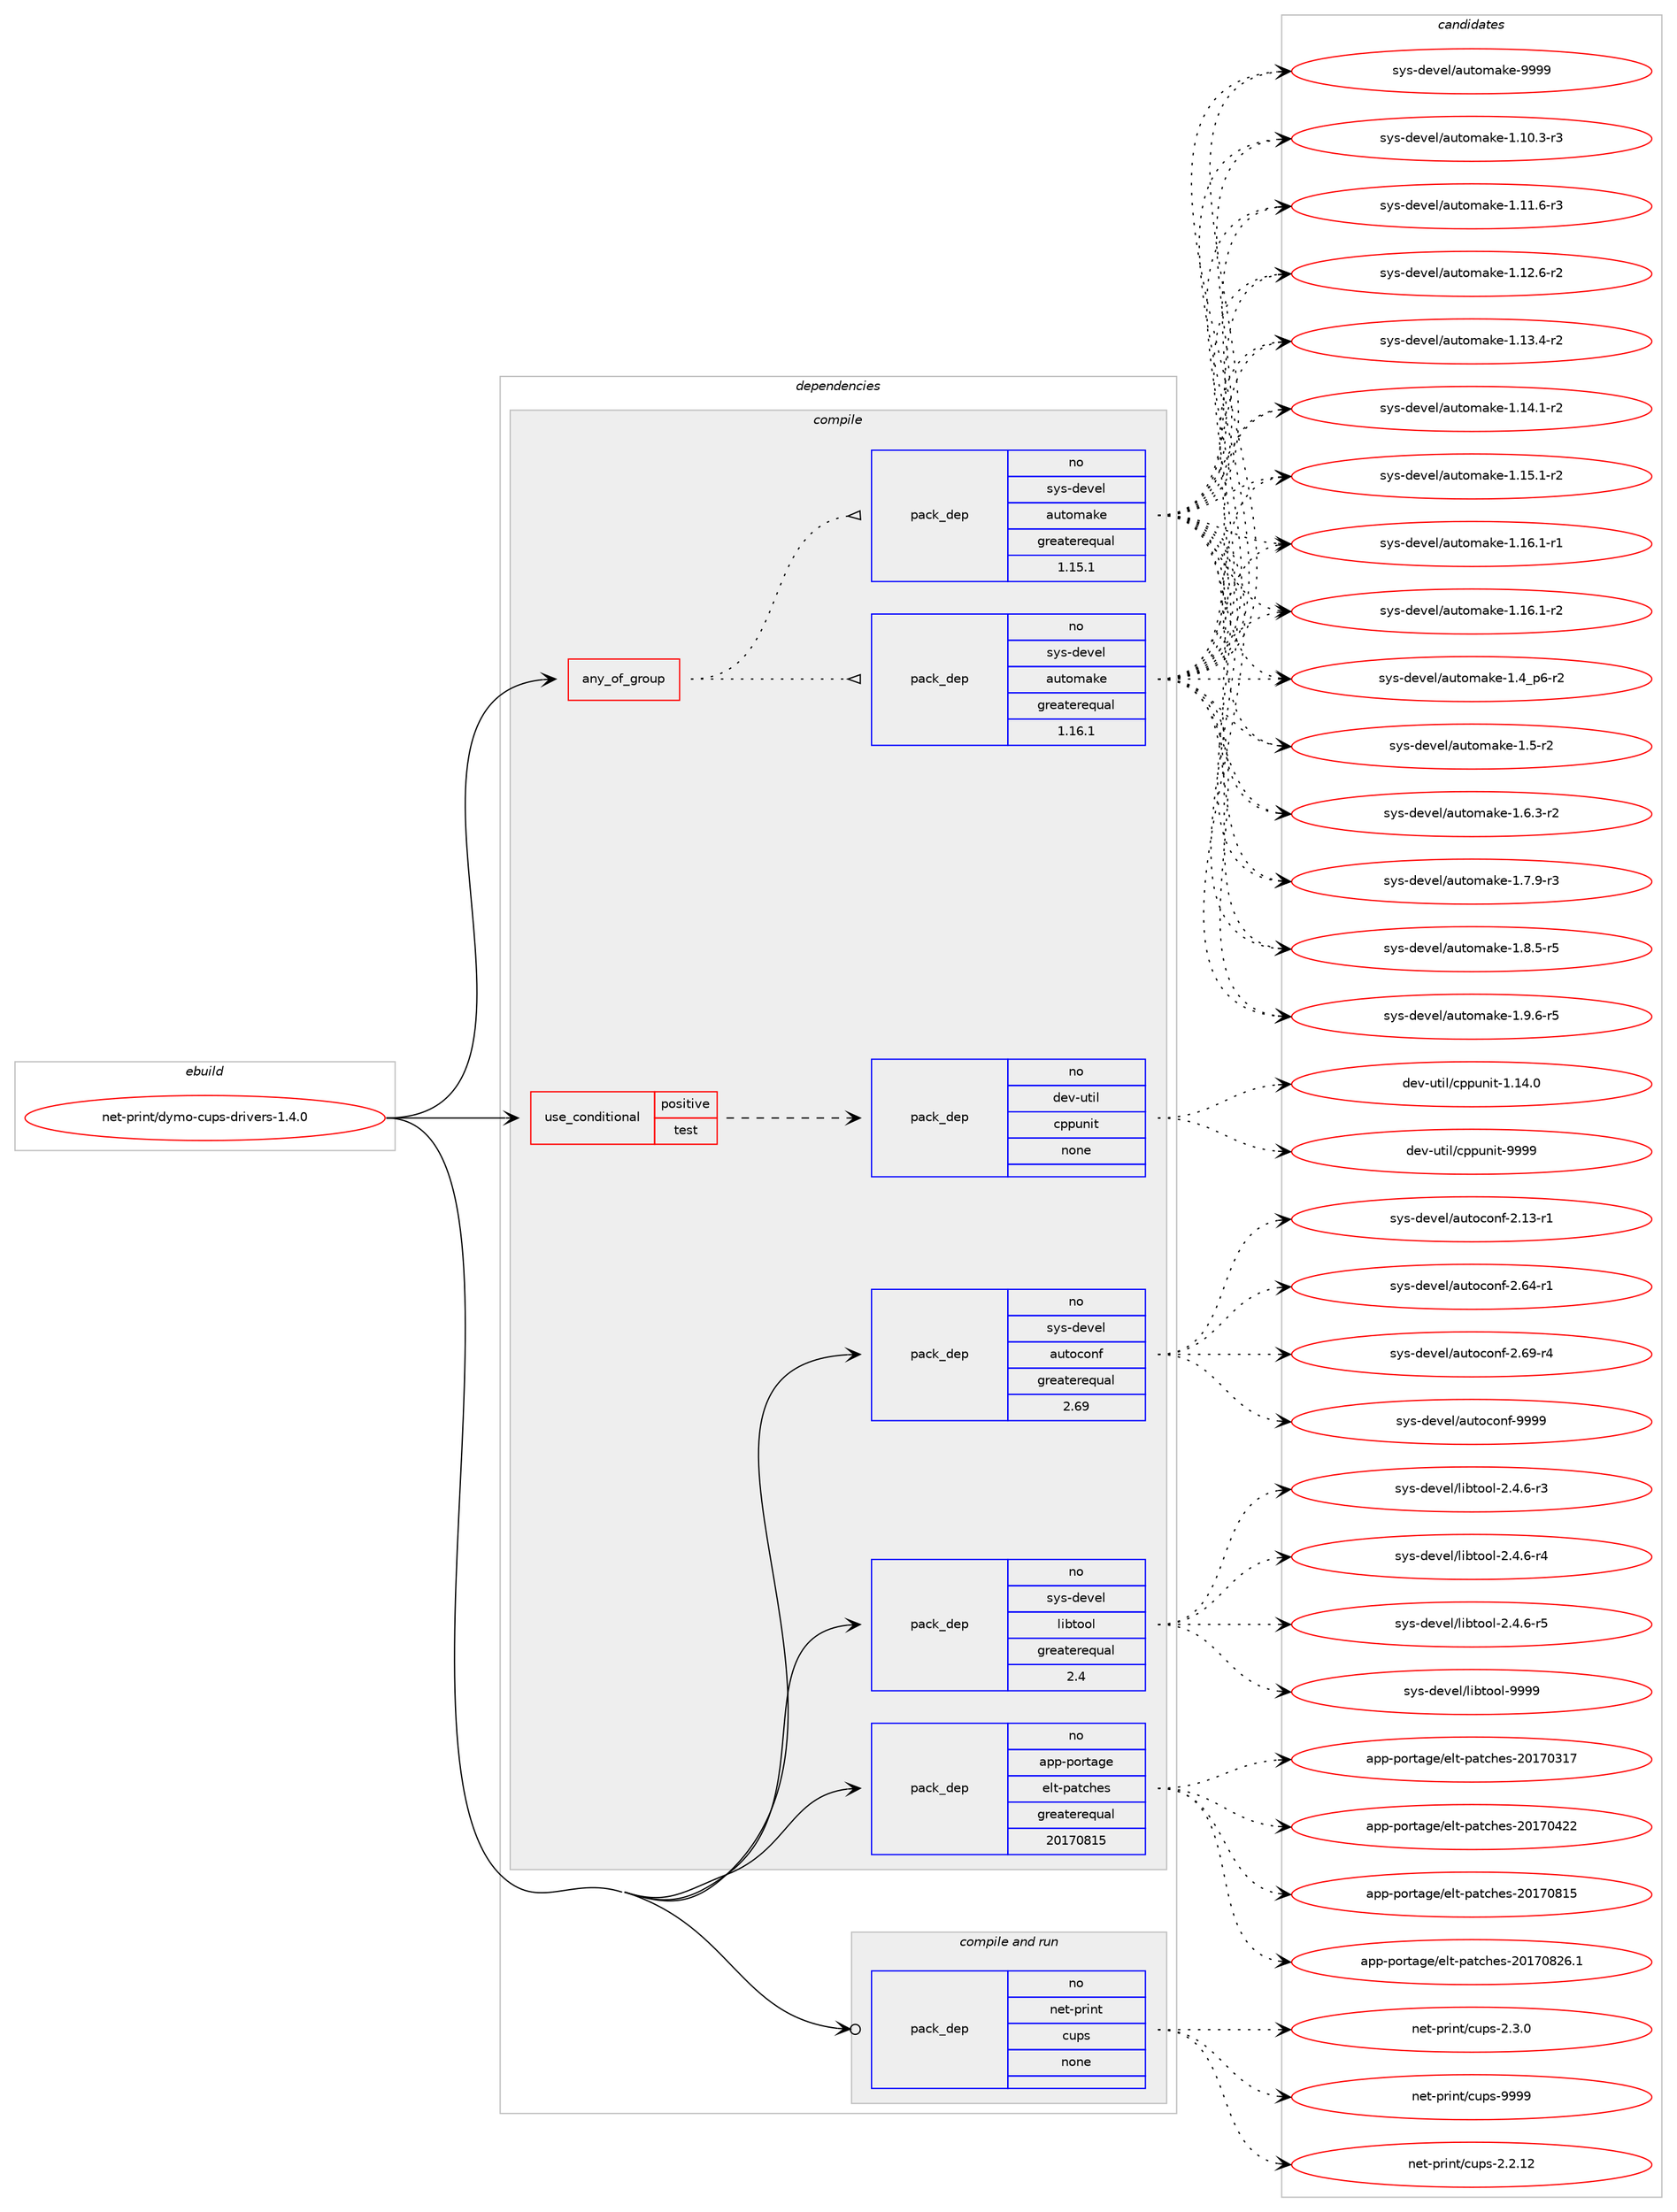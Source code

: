 digraph prolog {

# *************
# Graph options
# *************

newrank=true;
concentrate=true;
compound=true;
graph [rankdir=LR,fontname=Helvetica,fontsize=10,ranksep=1.5];#, ranksep=2.5, nodesep=0.2];
edge  [arrowhead=vee];
node  [fontname=Helvetica,fontsize=10];

# **********
# The ebuild
# **********

subgraph cluster_leftcol {
color=gray;
rank=same;
label=<<i>ebuild</i>>;
id [label="net-print/dymo-cups-drivers-1.4.0", color=red, width=4, href="../net-print/dymo-cups-drivers-1.4.0.svg"];
}

# ****************
# The dependencies
# ****************

subgraph cluster_midcol {
color=gray;
label=<<i>dependencies</i>>;
subgraph cluster_compile {
fillcolor="#eeeeee";
style=filled;
label=<<i>compile</i>>;
subgraph any14344 {
dependency841499 [label=<<TABLE BORDER="0" CELLBORDER="1" CELLSPACING="0" CELLPADDING="4"><TR><TD CELLPADDING="10">any_of_group</TD></TR></TABLE>>, shape=none, color=red];subgraph pack621542 {
dependency841500 [label=<<TABLE BORDER="0" CELLBORDER="1" CELLSPACING="0" CELLPADDING="4" WIDTH="220"><TR><TD ROWSPAN="6" CELLPADDING="30">pack_dep</TD></TR><TR><TD WIDTH="110">no</TD></TR><TR><TD>sys-devel</TD></TR><TR><TD>automake</TD></TR><TR><TD>greaterequal</TD></TR><TR><TD>1.16.1</TD></TR></TABLE>>, shape=none, color=blue];
}
dependency841499:e -> dependency841500:w [weight=20,style="dotted",arrowhead="oinv"];
subgraph pack621543 {
dependency841501 [label=<<TABLE BORDER="0" CELLBORDER="1" CELLSPACING="0" CELLPADDING="4" WIDTH="220"><TR><TD ROWSPAN="6" CELLPADDING="30">pack_dep</TD></TR><TR><TD WIDTH="110">no</TD></TR><TR><TD>sys-devel</TD></TR><TR><TD>automake</TD></TR><TR><TD>greaterequal</TD></TR><TR><TD>1.15.1</TD></TR></TABLE>>, shape=none, color=blue];
}
dependency841499:e -> dependency841501:w [weight=20,style="dotted",arrowhead="oinv"];
}
id:e -> dependency841499:w [weight=20,style="solid",arrowhead="vee"];
subgraph cond205115 {
dependency841502 [label=<<TABLE BORDER="0" CELLBORDER="1" CELLSPACING="0" CELLPADDING="4"><TR><TD ROWSPAN="3" CELLPADDING="10">use_conditional</TD></TR><TR><TD>positive</TD></TR><TR><TD>test</TD></TR></TABLE>>, shape=none, color=red];
subgraph pack621544 {
dependency841503 [label=<<TABLE BORDER="0" CELLBORDER="1" CELLSPACING="0" CELLPADDING="4" WIDTH="220"><TR><TD ROWSPAN="6" CELLPADDING="30">pack_dep</TD></TR><TR><TD WIDTH="110">no</TD></TR><TR><TD>dev-util</TD></TR><TR><TD>cppunit</TD></TR><TR><TD>none</TD></TR><TR><TD></TD></TR></TABLE>>, shape=none, color=blue];
}
dependency841502:e -> dependency841503:w [weight=20,style="dashed",arrowhead="vee"];
}
id:e -> dependency841502:w [weight=20,style="solid",arrowhead="vee"];
subgraph pack621545 {
dependency841504 [label=<<TABLE BORDER="0" CELLBORDER="1" CELLSPACING="0" CELLPADDING="4" WIDTH="220"><TR><TD ROWSPAN="6" CELLPADDING="30">pack_dep</TD></TR><TR><TD WIDTH="110">no</TD></TR><TR><TD>app-portage</TD></TR><TR><TD>elt-patches</TD></TR><TR><TD>greaterequal</TD></TR><TR><TD>20170815</TD></TR></TABLE>>, shape=none, color=blue];
}
id:e -> dependency841504:w [weight=20,style="solid",arrowhead="vee"];
subgraph pack621546 {
dependency841505 [label=<<TABLE BORDER="0" CELLBORDER="1" CELLSPACING="0" CELLPADDING="4" WIDTH="220"><TR><TD ROWSPAN="6" CELLPADDING="30">pack_dep</TD></TR><TR><TD WIDTH="110">no</TD></TR><TR><TD>sys-devel</TD></TR><TR><TD>autoconf</TD></TR><TR><TD>greaterequal</TD></TR><TR><TD>2.69</TD></TR></TABLE>>, shape=none, color=blue];
}
id:e -> dependency841505:w [weight=20,style="solid",arrowhead="vee"];
subgraph pack621547 {
dependency841506 [label=<<TABLE BORDER="0" CELLBORDER="1" CELLSPACING="0" CELLPADDING="4" WIDTH="220"><TR><TD ROWSPAN="6" CELLPADDING="30">pack_dep</TD></TR><TR><TD WIDTH="110">no</TD></TR><TR><TD>sys-devel</TD></TR><TR><TD>libtool</TD></TR><TR><TD>greaterequal</TD></TR><TR><TD>2.4</TD></TR></TABLE>>, shape=none, color=blue];
}
id:e -> dependency841506:w [weight=20,style="solid",arrowhead="vee"];
}
subgraph cluster_compileandrun {
fillcolor="#eeeeee";
style=filled;
label=<<i>compile and run</i>>;
subgraph pack621548 {
dependency841507 [label=<<TABLE BORDER="0" CELLBORDER="1" CELLSPACING="0" CELLPADDING="4" WIDTH="220"><TR><TD ROWSPAN="6" CELLPADDING="30">pack_dep</TD></TR><TR><TD WIDTH="110">no</TD></TR><TR><TD>net-print</TD></TR><TR><TD>cups</TD></TR><TR><TD>none</TD></TR><TR><TD></TD></TR></TABLE>>, shape=none, color=blue];
}
id:e -> dependency841507:w [weight=20,style="solid",arrowhead="odotvee"];
}
subgraph cluster_run {
fillcolor="#eeeeee";
style=filled;
label=<<i>run</i>>;
}
}

# **************
# The candidates
# **************

subgraph cluster_choices {
rank=same;
color=gray;
label=<<i>candidates</i>>;

subgraph choice621542 {
color=black;
nodesep=1;
choice11512111545100101118101108479711711611110997107101454946494846514511451 [label="sys-devel/automake-1.10.3-r3", color=red, width=4,href="../sys-devel/automake-1.10.3-r3.svg"];
choice11512111545100101118101108479711711611110997107101454946494946544511451 [label="sys-devel/automake-1.11.6-r3", color=red, width=4,href="../sys-devel/automake-1.11.6-r3.svg"];
choice11512111545100101118101108479711711611110997107101454946495046544511450 [label="sys-devel/automake-1.12.6-r2", color=red, width=4,href="../sys-devel/automake-1.12.6-r2.svg"];
choice11512111545100101118101108479711711611110997107101454946495146524511450 [label="sys-devel/automake-1.13.4-r2", color=red, width=4,href="../sys-devel/automake-1.13.4-r2.svg"];
choice11512111545100101118101108479711711611110997107101454946495246494511450 [label="sys-devel/automake-1.14.1-r2", color=red, width=4,href="../sys-devel/automake-1.14.1-r2.svg"];
choice11512111545100101118101108479711711611110997107101454946495346494511450 [label="sys-devel/automake-1.15.1-r2", color=red, width=4,href="../sys-devel/automake-1.15.1-r2.svg"];
choice11512111545100101118101108479711711611110997107101454946495446494511449 [label="sys-devel/automake-1.16.1-r1", color=red, width=4,href="../sys-devel/automake-1.16.1-r1.svg"];
choice11512111545100101118101108479711711611110997107101454946495446494511450 [label="sys-devel/automake-1.16.1-r2", color=red, width=4,href="../sys-devel/automake-1.16.1-r2.svg"];
choice115121115451001011181011084797117116111109971071014549465295112544511450 [label="sys-devel/automake-1.4_p6-r2", color=red, width=4,href="../sys-devel/automake-1.4_p6-r2.svg"];
choice11512111545100101118101108479711711611110997107101454946534511450 [label="sys-devel/automake-1.5-r2", color=red, width=4,href="../sys-devel/automake-1.5-r2.svg"];
choice115121115451001011181011084797117116111109971071014549465446514511450 [label="sys-devel/automake-1.6.3-r2", color=red, width=4,href="../sys-devel/automake-1.6.3-r2.svg"];
choice115121115451001011181011084797117116111109971071014549465546574511451 [label="sys-devel/automake-1.7.9-r3", color=red, width=4,href="../sys-devel/automake-1.7.9-r3.svg"];
choice115121115451001011181011084797117116111109971071014549465646534511453 [label="sys-devel/automake-1.8.5-r5", color=red, width=4,href="../sys-devel/automake-1.8.5-r5.svg"];
choice115121115451001011181011084797117116111109971071014549465746544511453 [label="sys-devel/automake-1.9.6-r5", color=red, width=4,href="../sys-devel/automake-1.9.6-r5.svg"];
choice115121115451001011181011084797117116111109971071014557575757 [label="sys-devel/automake-9999", color=red, width=4,href="../sys-devel/automake-9999.svg"];
dependency841500:e -> choice11512111545100101118101108479711711611110997107101454946494846514511451:w [style=dotted,weight="100"];
dependency841500:e -> choice11512111545100101118101108479711711611110997107101454946494946544511451:w [style=dotted,weight="100"];
dependency841500:e -> choice11512111545100101118101108479711711611110997107101454946495046544511450:w [style=dotted,weight="100"];
dependency841500:e -> choice11512111545100101118101108479711711611110997107101454946495146524511450:w [style=dotted,weight="100"];
dependency841500:e -> choice11512111545100101118101108479711711611110997107101454946495246494511450:w [style=dotted,weight="100"];
dependency841500:e -> choice11512111545100101118101108479711711611110997107101454946495346494511450:w [style=dotted,weight="100"];
dependency841500:e -> choice11512111545100101118101108479711711611110997107101454946495446494511449:w [style=dotted,weight="100"];
dependency841500:e -> choice11512111545100101118101108479711711611110997107101454946495446494511450:w [style=dotted,weight="100"];
dependency841500:e -> choice115121115451001011181011084797117116111109971071014549465295112544511450:w [style=dotted,weight="100"];
dependency841500:e -> choice11512111545100101118101108479711711611110997107101454946534511450:w [style=dotted,weight="100"];
dependency841500:e -> choice115121115451001011181011084797117116111109971071014549465446514511450:w [style=dotted,weight="100"];
dependency841500:e -> choice115121115451001011181011084797117116111109971071014549465546574511451:w [style=dotted,weight="100"];
dependency841500:e -> choice115121115451001011181011084797117116111109971071014549465646534511453:w [style=dotted,weight="100"];
dependency841500:e -> choice115121115451001011181011084797117116111109971071014549465746544511453:w [style=dotted,weight="100"];
dependency841500:e -> choice115121115451001011181011084797117116111109971071014557575757:w [style=dotted,weight="100"];
}
subgraph choice621543 {
color=black;
nodesep=1;
choice11512111545100101118101108479711711611110997107101454946494846514511451 [label="sys-devel/automake-1.10.3-r3", color=red, width=4,href="../sys-devel/automake-1.10.3-r3.svg"];
choice11512111545100101118101108479711711611110997107101454946494946544511451 [label="sys-devel/automake-1.11.6-r3", color=red, width=4,href="../sys-devel/automake-1.11.6-r3.svg"];
choice11512111545100101118101108479711711611110997107101454946495046544511450 [label="sys-devel/automake-1.12.6-r2", color=red, width=4,href="../sys-devel/automake-1.12.6-r2.svg"];
choice11512111545100101118101108479711711611110997107101454946495146524511450 [label="sys-devel/automake-1.13.4-r2", color=red, width=4,href="../sys-devel/automake-1.13.4-r2.svg"];
choice11512111545100101118101108479711711611110997107101454946495246494511450 [label="sys-devel/automake-1.14.1-r2", color=red, width=4,href="../sys-devel/automake-1.14.1-r2.svg"];
choice11512111545100101118101108479711711611110997107101454946495346494511450 [label="sys-devel/automake-1.15.1-r2", color=red, width=4,href="../sys-devel/automake-1.15.1-r2.svg"];
choice11512111545100101118101108479711711611110997107101454946495446494511449 [label="sys-devel/automake-1.16.1-r1", color=red, width=4,href="../sys-devel/automake-1.16.1-r1.svg"];
choice11512111545100101118101108479711711611110997107101454946495446494511450 [label="sys-devel/automake-1.16.1-r2", color=red, width=4,href="../sys-devel/automake-1.16.1-r2.svg"];
choice115121115451001011181011084797117116111109971071014549465295112544511450 [label="sys-devel/automake-1.4_p6-r2", color=red, width=4,href="../sys-devel/automake-1.4_p6-r2.svg"];
choice11512111545100101118101108479711711611110997107101454946534511450 [label="sys-devel/automake-1.5-r2", color=red, width=4,href="../sys-devel/automake-1.5-r2.svg"];
choice115121115451001011181011084797117116111109971071014549465446514511450 [label="sys-devel/automake-1.6.3-r2", color=red, width=4,href="../sys-devel/automake-1.6.3-r2.svg"];
choice115121115451001011181011084797117116111109971071014549465546574511451 [label="sys-devel/automake-1.7.9-r3", color=red, width=4,href="../sys-devel/automake-1.7.9-r3.svg"];
choice115121115451001011181011084797117116111109971071014549465646534511453 [label="sys-devel/automake-1.8.5-r5", color=red, width=4,href="../sys-devel/automake-1.8.5-r5.svg"];
choice115121115451001011181011084797117116111109971071014549465746544511453 [label="sys-devel/automake-1.9.6-r5", color=red, width=4,href="../sys-devel/automake-1.9.6-r5.svg"];
choice115121115451001011181011084797117116111109971071014557575757 [label="sys-devel/automake-9999", color=red, width=4,href="../sys-devel/automake-9999.svg"];
dependency841501:e -> choice11512111545100101118101108479711711611110997107101454946494846514511451:w [style=dotted,weight="100"];
dependency841501:e -> choice11512111545100101118101108479711711611110997107101454946494946544511451:w [style=dotted,weight="100"];
dependency841501:e -> choice11512111545100101118101108479711711611110997107101454946495046544511450:w [style=dotted,weight="100"];
dependency841501:e -> choice11512111545100101118101108479711711611110997107101454946495146524511450:w [style=dotted,weight="100"];
dependency841501:e -> choice11512111545100101118101108479711711611110997107101454946495246494511450:w [style=dotted,weight="100"];
dependency841501:e -> choice11512111545100101118101108479711711611110997107101454946495346494511450:w [style=dotted,weight="100"];
dependency841501:e -> choice11512111545100101118101108479711711611110997107101454946495446494511449:w [style=dotted,weight="100"];
dependency841501:e -> choice11512111545100101118101108479711711611110997107101454946495446494511450:w [style=dotted,weight="100"];
dependency841501:e -> choice115121115451001011181011084797117116111109971071014549465295112544511450:w [style=dotted,weight="100"];
dependency841501:e -> choice11512111545100101118101108479711711611110997107101454946534511450:w [style=dotted,weight="100"];
dependency841501:e -> choice115121115451001011181011084797117116111109971071014549465446514511450:w [style=dotted,weight="100"];
dependency841501:e -> choice115121115451001011181011084797117116111109971071014549465546574511451:w [style=dotted,weight="100"];
dependency841501:e -> choice115121115451001011181011084797117116111109971071014549465646534511453:w [style=dotted,weight="100"];
dependency841501:e -> choice115121115451001011181011084797117116111109971071014549465746544511453:w [style=dotted,weight="100"];
dependency841501:e -> choice115121115451001011181011084797117116111109971071014557575757:w [style=dotted,weight="100"];
}
subgraph choice621544 {
color=black;
nodesep=1;
choice10010111845117116105108479911211211711010511645494649524648 [label="dev-util/cppunit-1.14.0", color=red, width=4,href="../dev-util/cppunit-1.14.0.svg"];
choice1001011184511711610510847991121121171101051164557575757 [label="dev-util/cppunit-9999", color=red, width=4,href="../dev-util/cppunit-9999.svg"];
dependency841503:e -> choice10010111845117116105108479911211211711010511645494649524648:w [style=dotted,weight="100"];
dependency841503:e -> choice1001011184511711610510847991121121171101051164557575757:w [style=dotted,weight="100"];
}
subgraph choice621545 {
color=black;
nodesep=1;
choice97112112451121111141169710310147101108116451129711699104101115455048495548514955 [label="app-portage/elt-patches-20170317", color=red, width=4,href="../app-portage/elt-patches-20170317.svg"];
choice97112112451121111141169710310147101108116451129711699104101115455048495548525050 [label="app-portage/elt-patches-20170422", color=red, width=4,href="../app-portage/elt-patches-20170422.svg"];
choice97112112451121111141169710310147101108116451129711699104101115455048495548564953 [label="app-portage/elt-patches-20170815", color=red, width=4,href="../app-portage/elt-patches-20170815.svg"];
choice971121124511211111411697103101471011081164511297116991041011154550484955485650544649 [label="app-portage/elt-patches-20170826.1", color=red, width=4,href="../app-portage/elt-patches-20170826.1.svg"];
dependency841504:e -> choice97112112451121111141169710310147101108116451129711699104101115455048495548514955:w [style=dotted,weight="100"];
dependency841504:e -> choice97112112451121111141169710310147101108116451129711699104101115455048495548525050:w [style=dotted,weight="100"];
dependency841504:e -> choice97112112451121111141169710310147101108116451129711699104101115455048495548564953:w [style=dotted,weight="100"];
dependency841504:e -> choice971121124511211111411697103101471011081164511297116991041011154550484955485650544649:w [style=dotted,weight="100"];
}
subgraph choice621546 {
color=black;
nodesep=1;
choice1151211154510010111810110847971171161119911111010245504649514511449 [label="sys-devel/autoconf-2.13-r1", color=red, width=4,href="../sys-devel/autoconf-2.13-r1.svg"];
choice1151211154510010111810110847971171161119911111010245504654524511449 [label="sys-devel/autoconf-2.64-r1", color=red, width=4,href="../sys-devel/autoconf-2.64-r1.svg"];
choice1151211154510010111810110847971171161119911111010245504654574511452 [label="sys-devel/autoconf-2.69-r4", color=red, width=4,href="../sys-devel/autoconf-2.69-r4.svg"];
choice115121115451001011181011084797117116111991111101024557575757 [label="sys-devel/autoconf-9999", color=red, width=4,href="../sys-devel/autoconf-9999.svg"];
dependency841505:e -> choice1151211154510010111810110847971171161119911111010245504649514511449:w [style=dotted,weight="100"];
dependency841505:e -> choice1151211154510010111810110847971171161119911111010245504654524511449:w [style=dotted,weight="100"];
dependency841505:e -> choice1151211154510010111810110847971171161119911111010245504654574511452:w [style=dotted,weight="100"];
dependency841505:e -> choice115121115451001011181011084797117116111991111101024557575757:w [style=dotted,weight="100"];
}
subgraph choice621547 {
color=black;
nodesep=1;
choice1151211154510010111810110847108105981161111111084550465246544511451 [label="sys-devel/libtool-2.4.6-r3", color=red, width=4,href="../sys-devel/libtool-2.4.6-r3.svg"];
choice1151211154510010111810110847108105981161111111084550465246544511452 [label="sys-devel/libtool-2.4.6-r4", color=red, width=4,href="../sys-devel/libtool-2.4.6-r4.svg"];
choice1151211154510010111810110847108105981161111111084550465246544511453 [label="sys-devel/libtool-2.4.6-r5", color=red, width=4,href="../sys-devel/libtool-2.4.6-r5.svg"];
choice1151211154510010111810110847108105981161111111084557575757 [label="sys-devel/libtool-9999", color=red, width=4,href="../sys-devel/libtool-9999.svg"];
dependency841506:e -> choice1151211154510010111810110847108105981161111111084550465246544511451:w [style=dotted,weight="100"];
dependency841506:e -> choice1151211154510010111810110847108105981161111111084550465246544511452:w [style=dotted,weight="100"];
dependency841506:e -> choice1151211154510010111810110847108105981161111111084550465246544511453:w [style=dotted,weight="100"];
dependency841506:e -> choice1151211154510010111810110847108105981161111111084557575757:w [style=dotted,weight="100"];
}
subgraph choice621548 {
color=black;
nodesep=1;
choice11010111645112114105110116479911711211545504650464950 [label="net-print/cups-2.2.12", color=red, width=4,href="../net-print/cups-2.2.12.svg"];
choice110101116451121141051101164799117112115455046514648 [label="net-print/cups-2.3.0", color=red, width=4,href="../net-print/cups-2.3.0.svg"];
choice1101011164511211410511011647991171121154557575757 [label="net-print/cups-9999", color=red, width=4,href="../net-print/cups-9999.svg"];
dependency841507:e -> choice11010111645112114105110116479911711211545504650464950:w [style=dotted,weight="100"];
dependency841507:e -> choice110101116451121141051101164799117112115455046514648:w [style=dotted,weight="100"];
dependency841507:e -> choice1101011164511211410511011647991171121154557575757:w [style=dotted,weight="100"];
}
}

}
